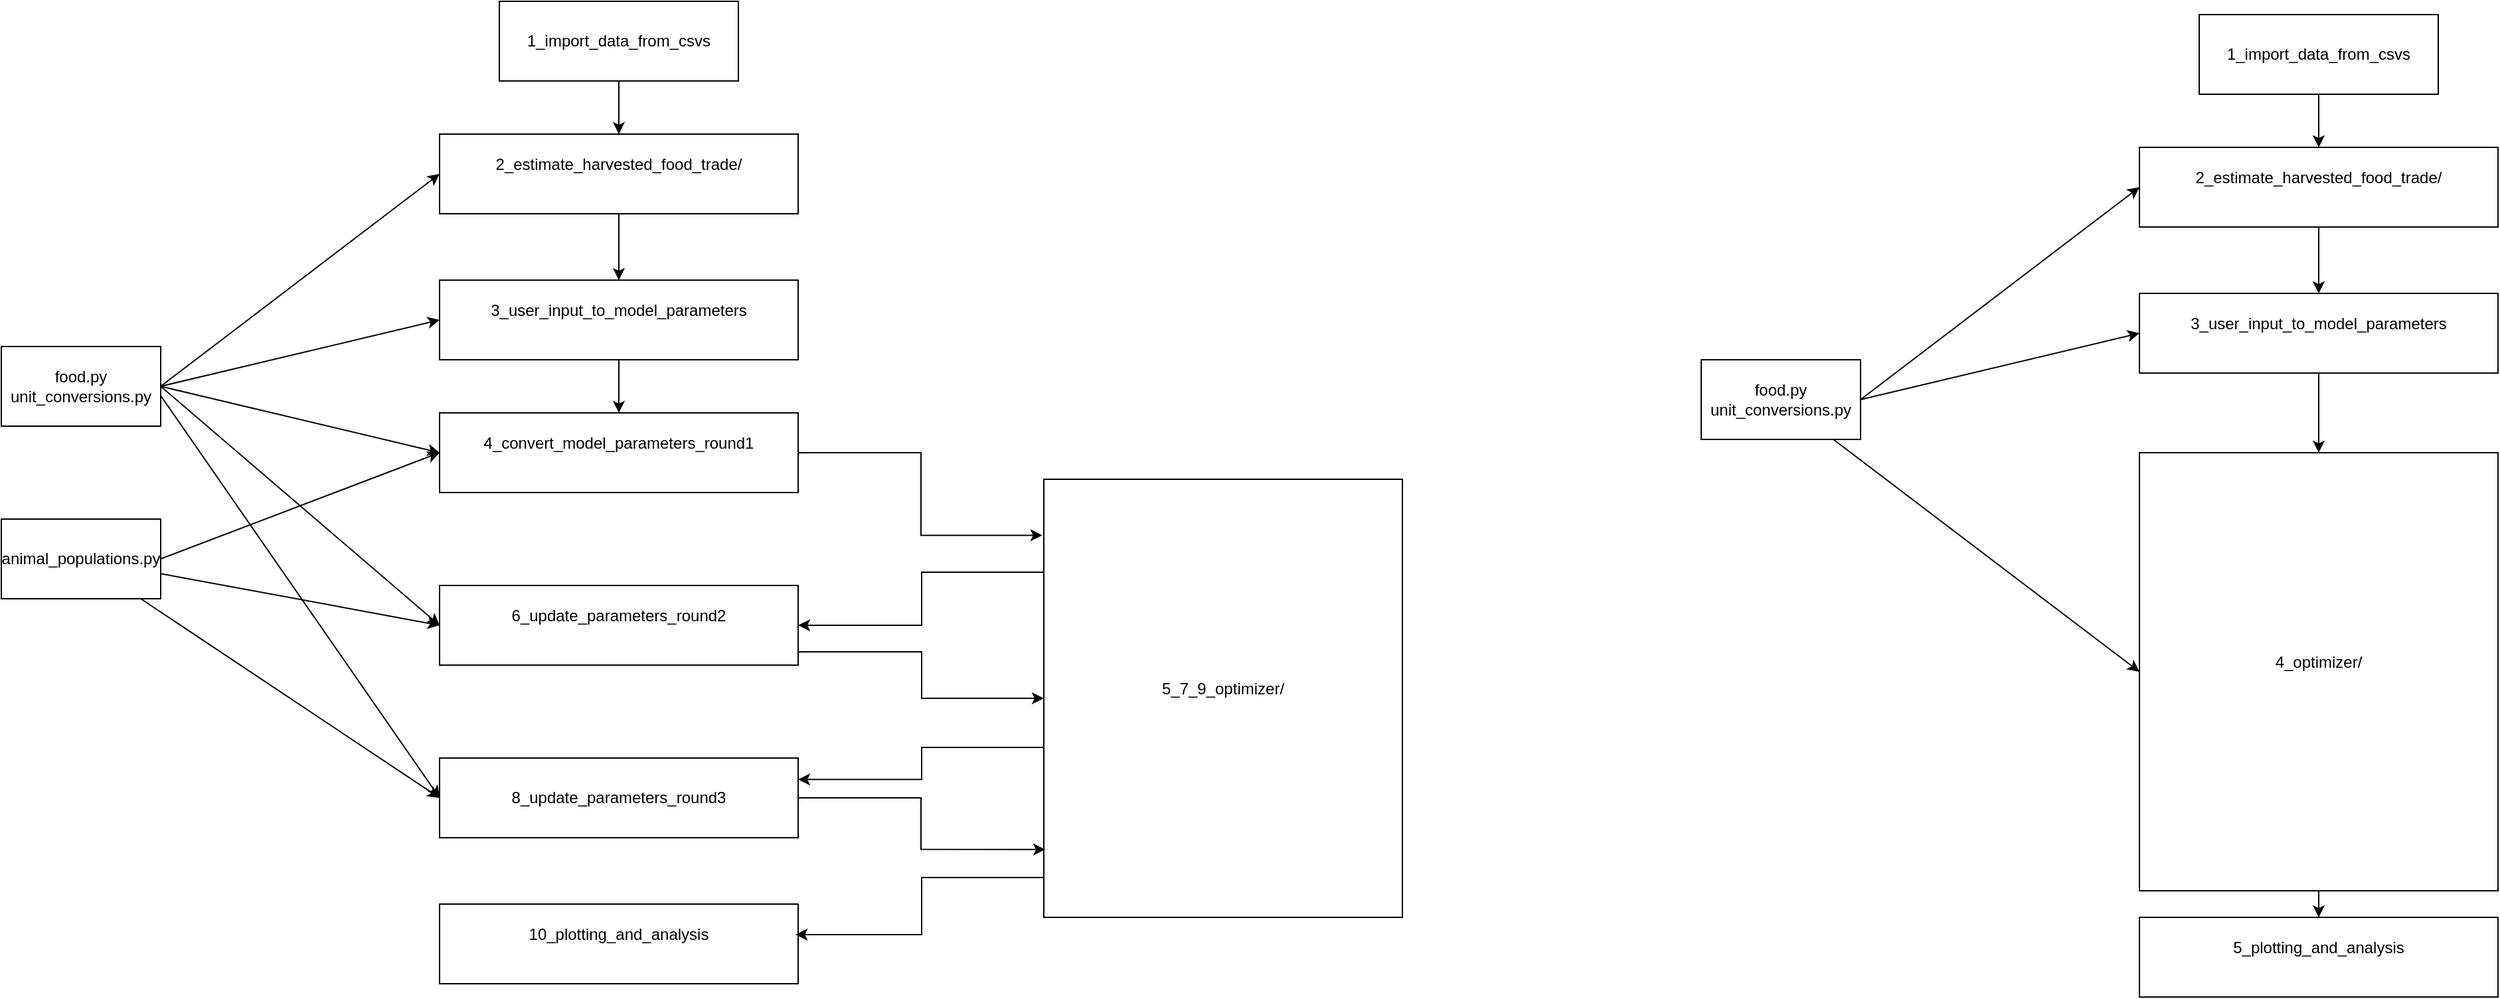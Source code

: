 <mxfile version="24.2.0" type="github">
  <diagram name="Page-1" id="-qEt1Q3mxvL5rQSE7Ek9">
    <mxGraphModel dx="1965" dy="921" grid="1" gridSize="10" guides="1" tooltips="1" connect="1" arrows="1" fold="1" page="1" pageScale="1" pageWidth="850" pageHeight="1100" math="0" shadow="0">
      <root>
        <mxCell id="0" />
        <mxCell id="1" parent="0" />
        <mxCell id="ny96K4tR1KGCHRrM-DeQ-23" style="edgeStyle=orthogonalEdgeStyle;rounded=0;orthogonalLoop=1;jettySize=auto;html=1;" edge="1" parent="1" source="ny96K4tR1KGCHRrM-DeQ-1" target="ny96K4tR1KGCHRrM-DeQ-2">
          <mxGeometry relative="1" as="geometry" />
        </mxCell>
        <mxCell id="ny96K4tR1KGCHRrM-DeQ-1" value="1_import_data_from_csvs" style="whiteSpace=wrap;html=1;" vertex="1" parent="1">
          <mxGeometry x="545" y="20" width="180" height="60" as="geometry" />
        </mxCell>
        <mxCell id="ny96K4tR1KGCHRrM-DeQ-20" style="edgeStyle=orthogonalEdgeStyle;rounded=0;orthogonalLoop=1;jettySize=auto;html=1;" edge="1" parent="1" source="ny96K4tR1KGCHRrM-DeQ-2" target="ny96K4tR1KGCHRrM-DeQ-3">
          <mxGeometry relative="1" as="geometry" />
        </mxCell>
        <mxCell id="ny96K4tR1KGCHRrM-DeQ-2" value="2_estimate_harvested_food_trade/&lt;div&gt;&lt;br/&gt;&lt;/div&gt;" style="whiteSpace=wrap;html=1;" vertex="1" parent="1">
          <mxGeometry x="500" y="120" width="270" height="60" as="geometry" />
        </mxCell>
        <mxCell id="ny96K4tR1KGCHRrM-DeQ-21" style="edgeStyle=orthogonalEdgeStyle;rounded=0;orthogonalLoop=1;jettySize=auto;html=1;" edge="1" parent="1" source="ny96K4tR1KGCHRrM-DeQ-3" target="ny96K4tR1KGCHRrM-DeQ-4">
          <mxGeometry relative="1" as="geometry" />
        </mxCell>
        <mxCell id="ny96K4tR1KGCHRrM-DeQ-3" value="3_user_input_to_model_parameters&lt;br&gt;&lt;div&gt;&lt;br&gt;&lt;/div&gt;" style="whiteSpace=wrap;html=1;" vertex="1" parent="1">
          <mxGeometry x="500" y="230" width="270" height="60" as="geometry" />
        </mxCell>
        <mxCell id="ny96K4tR1KGCHRrM-DeQ-4" value="4_convert_model_parameters_round1&lt;br&gt;&lt;div&gt;&lt;br&gt;&lt;/div&gt;" style="whiteSpace=wrap;html=1;" vertex="1" parent="1">
          <mxGeometry x="500" y="330" width="270" height="60" as="geometry" />
        </mxCell>
        <mxCell id="ny96K4tR1KGCHRrM-DeQ-11" style="edgeStyle=orthogonalEdgeStyle;rounded=0;orthogonalLoop=1;jettySize=auto;html=1;entryX=1;entryY=0.5;entryDx=0;entryDy=0;" edge="1" parent="1" source="ny96K4tR1KGCHRrM-DeQ-5" target="ny96K4tR1KGCHRrM-DeQ-7">
          <mxGeometry relative="1" as="geometry">
            <Array as="points">
              <mxPoint x="863" y="450" />
              <mxPoint x="863" y="490" />
            </Array>
          </mxGeometry>
        </mxCell>
        <mxCell id="ny96K4tR1KGCHRrM-DeQ-5" value="5_7_9_optimizer/&lt;br&gt;&lt;div&gt;&lt;br&gt;&lt;/div&gt;" style="whiteSpace=wrap;html=1;" vertex="1" parent="1">
          <mxGeometry x="955" y="380" width="270" height="330" as="geometry" />
        </mxCell>
        <mxCell id="ny96K4tR1KGCHRrM-DeQ-14" style="edgeStyle=orthogonalEdgeStyle;rounded=0;orthogonalLoop=1;jettySize=auto;html=1;entryX=0;entryY=0.5;entryDx=0;entryDy=0;" edge="1" parent="1" source="ny96K4tR1KGCHRrM-DeQ-7" target="ny96K4tR1KGCHRrM-DeQ-5">
          <mxGeometry relative="1" as="geometry">
            <mxPoint x="755" y="540" as="targetPoint" />
            <Array as="points">
              <mxPoint x="863" y="510" />
              <mxPoint x="863" y="545" />
            </Array>
          </mxGeometry>
        </mxCell>
        <mxCell id="ny96K4tR1KGCHRrM-DeQ-7" value="6_update_parameters_round2&lt;br&gt;&lt;div&gt;&lt;br&gt;&lt;/div&gt;" style="whiteSpace=wrap;html=1;" vertex="1" parent="1">
          <mxGeometry x="500" y="460" width="270" height="60" as="geometry" />
        </mxCell>
        <mxCell id="ny96K4tR1KGCHRrM-DeQ-8" value="8_update_parameters_round3" style="whiteSpace=wrap;html=1;" vertex="1" parent="1">
          <mxGeometry x="500" y="590" width="270" height="60" as="geometry" />
        </mxCell>
        <mxCell id="ny96K4tR1KGCHRrM-DeQ-13" style="edgeStyle=orthogonalEdgeStyle;rounded=0;orthogonalLoop=1;jettySize=auto;html=1;entryX=-0.004;entryY=0.128;entryDx=0;entryDy=0;entryPerimeter=0;" edge="1" parent="1" source="ny96K4tR1KGCHRrM-DeQ-4" target="ny96K4tR1KGCHRrM-DeQ-5">
          <mxGeometry relative="1" as="geometry" />
        </mxCell>
        <mxCell id="ny96K4tR1KGCHRrM-DeQ-16" style="edgeStyle=orthogonalEdgeStyle;rounded=0;orthogonalLoop=1;jettySize=auto;html=1;entryX=1;entryY=0.069;entryDx=0;entryDy=0;entryPerimeter=0;" edge="1" parent="1">
          <mxGeometry relative="1" as="geometry">
            <mxPoint x="955" y="606.9" as="sourcePoint" />
            <mxPoint x="770" y="606.14" as="targetPoint" />
            <Array as="points">
              <mxPoint x="955" y="582" />
              <mxPoint x="863" y="582" />
              <mxPoint x="863" y="606" />
            </Array>
          </mxGeometry>
        </mxCell>
        <mxCell id="ny96K4tR1KGCHRrM-DeQ-17" style="edgeStyle=orthogonalEdgeStyle;rounded=0;orthogonalLoop=1;jettySize=auto;html=1;entryX=0.004;entryY=0.845;entryDx=0;entryDy=0;entryPerimeter=0;" edge="1" parent="1" source="ny96K4tR1KGCHRrM-DeQ-8" target="ny96K4tR1KGCHRrM-DeQ-5">
          <mxGeometry relative="1" as="geometry" />
        </mxCell>
        <mxCell id="ny96K4tR1KGCHRrM-DeQ-18" value="10_plotting_and_analysis&lt;br&gt;&lt;div&gt;&lt;br&gt;&lt;/div&gt;" style="whiteSpace=wrap;html=1;" vertex="1" parent="1">
          <mxGeometry x="500" y="700" width="270" height="60" as="geometry" />
        </mxCell>
        <mxCell id="ny96K4tR1KGCHRrM-DeQ-22" style="edgeStyle=orthogonalEdgeStyle;rounded=0;orthogonalLoop=1;jettySize=auto;html=1;entryX=0.993;entryY=0.383;entryDx=0;entryDy=0;entryPerimeter=0;" edge="1" parent="1" source="ny96K4tR1KGCHRrM-DeQ-5" target="ny96K4tR1KGCHRrM-DeQ-18">
          <mxGeometry relative="1" as="geometry">
            <Array as="points">
              <mxPoint x="863" y="680" />
              <mxPoint x="863" y="723" />
            </Array>
          </mxGeometry>
        </mxCell>
        <mxCell id="ny96K4tR1KGCHRrM-DeQ-24" value="&lt;div&gt;food.py&lt;/div&gt;&lt;div&gt;unit_conversions.py&lt;br&gt;&lt;/div&gt;" style="rounded=0;whiteSpace=wrap;html=1;" vertex="1" parent="1">
          <mxGeometry x="170" y="280" width="120" height="60" as="geometry" />
        </mxCell>
        <mxCell id="ny96K4tR1KGCHRrM-DeQ-28" value="" style="endArrow=classic;html=1;rounded=0;entryX=0;entryY=0.5;entryDx=0;entryDy=0;exitX=1;exitY=0.5;exitDx=0;exitDy=0;" edge="1" parent="1" source="ny96K4tR1KGCHRrM-DeQ-24" target="ny96K4tR1KGCHRrM-DeQ-2">
          <mxGeometry width="50" height="50" relative="1" as="geometry">
            <mxPoint x="290" y="300" as="sourcePoint" />
            <mxPoint x="340" y="250" as="targetPoint" />
          </mxGeometry>
        </mxCell>
        <mxCell id="ny96K4tR1KGCHRrM-DeQ-29" value="" style="endArrow=classic;html=1;rounded=0;entryX=0;entryY=0.5;entryDx=0;entryDy=0;exitX=1;exitY=0.5;exitDx=0;exitDy=0;" edge="1" parent="1" source="ny96K4tR1KGCHRrM-DeQ-24" target="ny96K4tR1KGCHRrM-DeQ-3">
          <mxGeometry width="50" height="50" relative="1" as="geometry">
            <mxPoint x="290" y="300" as="sourcePoint" />
            <mxPoint x="340" y="260" as="targetPoint" />
          </mxGeometry>
        </mxCell>
        <mxCell id="ny96K4tR1KGCHRrM-DeQ-30" value="" style="endArrow=classic;html=1;rounded=0;exitX=1;exitY=0.5;exitDx=0;exitDy=0;entryX=0;entryY=0.5;entryDx=0;entryDy=0;" edge="1" parent="1" source="ny96K4tR1KGCHRrM-DeQ-24" target="ny96K4tR1KGCHRrM-DeQ-4">
          <mxGeometry width="50" height="50" relative="1" as="geometry">
            <mxPoint x="510" y="460" as="sourcePoint" />
            <mxPoint x="560" y="410" as="targetPoint" />
          </mxGeometry>
        </mxCell>
        <mxCell id="ny96K4tR1KGCHRrM-DeQ-31" value="" style="endArrow=classic;html=1;rounded=0;entryX=0;entryY=0.5;entryDx=0;entryDy=0;" edge="1" parent="1" target="ny96K4tR1KGCHRrM-DeQ-7">
          <mxGeometry width="50" height="50" relative="1" as="geometry">
            <mxPoint x="290" y="310" as="sourcePoint" />
            <mxPoint x="340" y="260" as="targetPoint" />
          </mxGeometry>
        </mxCell>
        <mxCell id="ny96K4tR1KGCHRrM-DeQ-32" value="" style="endArrow=classic;html=1;rounded=0;exitX=1;exitY=0.617;exitDx=0;exitDy=0;exitPerimeter=0;entryX=0;entryY=0.5;entryDx=0;entryDy=0;" edge="1" parent="1" source="ny96K4tR1KGCHRrM-DeQ-24" target="ny96K4tR1KGCHRrM-DeQ-8">
          <mxGeometry width="50" height="50" relative="1" as="geometry">
            <mxPoint x="300" y="260" as="sourcePoint" />
            <mxPoint x="350" y="210" as="targetPoint" />
          </mxGeometry>
        </mxCell>
        <mxCell id="ny96K4tR1KGCHRrM-DeQ-36" style="rounded=0;orthogonalLoop=1;jettySize=auto;html=1;entryX=0;entryY=0.5;entryDx=0;entryDy=0;" edge="1" parent="1" source="ny96K4tR1KGCHRrM-DeQ-34" target="ny96K4tR1KGCHRrM-DeQ-7">
          <mxGeometry relative="1" as="geometry" />
        </mxCell>
        <mxCell id="ny96K4tR1KGCHRrM-DeQ-37" style="rounded=0;orthogonalLoop=1;jettySize=auto;html=1;entryX=0;entryY=0.5;entryDx=0;entryDy=0;" edge="1" parent="1" source="ny96K4tR1KGCHRrM-DeQ-34" target="ny96K4tR1KGCHRrM-DeQ-8">
          <mxGeometry relative="1" as="geometry" />
        </mxCell>
        <mxCell id="ny96K4tR1KGCHRrM-DeQ-34" value="animal_populations.py" style="rounded=0;whiteSpace=wrap;html=1;" vertex="1" parent="1">
          <mxGeometry x="170" y="410" width="120" height="60" as="geometry" />
        </mxCell>
        <mxCell id="ny96K4tR1KGCHRrM-DeQ-35" value="" style="endArrow=classic;html=1;rounded=0;exitX=1;exitY=0.5;exitDx=0;exitDy=0;entryX=0;entryY=0.5;entryDx=0;entryDy=0;" edge="1" parent="1" source="ny96K4tR1KGCHRrM-DeQ-34" target="ny96K4tR1KGCHRrM-DeQ-4">
          <mxGeometry width="50" height="50" relative="1" as="geometry">
            <mxPoint x="340" y="440" as="sourcePoint" />
            <mxPoint x="390" y="390" as="targetPoint" />
          </mxGeometry>
        </mxCell>
        <mxCell id="ny96K4tR1KGCHRrM-DeQ-38" style="edgeStyle=orthogonalEdgeStyle;rounded=0;orthogonalLoop=1;jettySize=auto;html=1;" edge="1" parent="1" source="ny96K4tR1KGCHRrM-DeQ-39" target="ny96K4tR1KGCHRrM-DeQ-41">
          <mxGeometry relative="1" as="geometry" />
        </mxCell>
        <mxCell id="ny96K4tR1KGCHRrM-DeQ-39" value="1_import_data_from_csvs" style="whiteSpace=wrap;html=1;" vertex="1" parent="1">
          <mxGeometry x="1825" y="30" width="180" height="60" as="geometry" />
        </mxCell>
        <mxCell id="ny96K4tR1KGCHRrM-DeQ-40" style="edgeStyle=orthogonalEdgeStyle;rounded=0;orthogonalLoop=1;jettySize=auto;html=1;" edge="1" parent="1" source="ny96K4tR1KGCHRrM-DeQ-41" target="ny96K4tR1KGCHRrM-DeQ-43">
          <mxGeometry relative="1" as="geometry" />
        </mxCell>
        <mxCell id="ny96K4tR1KGCHRrM-DeQ-41" value="2_estimate_harvested_food_trade/&lt;div&gt;&lt;br/&gt;&lt;/div&gt;" style="whiteSpace=wrap;html=1;" vertex="1" parent="1">
          <mxGeometry x="1780" y="130" width="270" height="60" as="geometry" />
        </mxCell>
        <mxCell id="ny96K4tR1KGCHRrM-DeQ-42" style="edgeStyle=orthogonalEdgeStyle;rounded=0;orthogonalLoop=1;jettySize=auto;html=1;entryX=0.5;entryY=0;entryDx=0;entryDy=0;" edge="1" parent="1" source="ny96K4tR1KGCHRrM-DeQ-43" target="ny96K4tR1KGCHRrM-DeQ-46">
          <mxGeometry relative="1" as="geometry">
            <mxPoint x="1915" y="340" as="targetPoint" />
          </mxGeometry>
        </mxCell>
        <mxCell id="ny96K4tR1KGCHRrM-DeQ-43" value="3_user_input_to_model_parameters&lt;br&gt;&lt;div&gt;&lt;br&gt;&lt;/div&gt;" style="whiteSpace=wrap;html=1;" vertex="1" parent="1">
          <mxGeometry x="1780" y="240" width="270" height="60" as="geometry" />
        </mxCell>
        <mxCell id="ny96K4tR1KGCHRrM-DeQ-66" style="edgeStyle=orthogonalEdgeStyle;rounded=0;orthogonalLoop=1;jettySize=auto;html=1;exitX=0.5;exitY=1;exitDx=0;exitDy=0;" edge="1" parent="1" source="ny96K4tR1KGCHRrM-DeQ-46" target="ny96K4tR1KGCHRrM-DeQ-53">
          <mxGeometry relative="1" as="geometry" />
        </mxCell>
        <mxCell id="ny96K4tR1KGCHRrM-DeQ-46" value="4_optimizer/&lt;br&gt;&lt;div&gt;&lt;br&gt;&lt;/div&gt;" style="whiteSpace=wrap;html=1;" vertex="1" parent="1">
          <mxGeometry x="1780" y="360" width="270" height="330" as="geometry" />
        </mxCell>
        <mxCell id="ny96K4tR1KGCHRrM-DeQ-53" value="5_plotting_and_analysis&lt;br&gt;&lt;div&gt;&lt;br&gt;&lt;/div&gt;" style="whiteSpace=wrap;html=1;" vertex="1" parent="1">
          <mxGeometry x="1780" y="710" width="270" height="60" as="geometry" />
        </mxCell>
        <mxCell id="ny96K4tR1KGCHRrM-DeQ-65" style="rounded=0;orthogonalLoop=1;jettySize=auto;html=1;entryX=0;entryY=0.5;entryDx=0;entryDy=0;" edge="1" parent="1" source="ny96K4tR1KGCHRrM-DeQ-55" target="ny96K4tR1KGCHRrM-DeQ-46">
          <mxGeometry relative="1" as="geometry" />
        </mxCell>
        <mxCell id="ny96K4tR1KGCHRrM-DeQ-55" value="&lt;div&gt;food.py&lt;/div&gt;&lt;div&gt;unit_conversions.py&lt;br&gt;&lt;/div&gt;" style="rounded=0;whiteSpace=wrap;html=1;" vertex="1" parent="1">
          <mxGeometry x="1450" y="290" width="120" height="60" as="geometry" />
        </mxCell>
        <mxCell id="ny96K4tR1KGCHRrM-DeQ-56" value="" style="endArrow=classic;html=1;rounded=0;entryX=0;entryY=0.5;entryDx=0;entryDy=0;exitX=1;exitY=0.5;exitDx=0;exitDy=0;" edge="1" parent="1" source="ny96K4tR1KGCHRrM-DeQ-55" target="ny96K4tR1KGCHRrM-DeQ-41">
          <mxGeometry width="50" height="50" relative="1" as="geometry">
            <mxPoint x="1570" y="310" as="sourcePoint" />
            <mxPoint x="1620" y="260" as="targetPoint" />
          </mxGeometry>
        </mxCell>
        <mxCell id="ny96K4tR1KGCHRrM-DeQ-57" value="" style="endArrow=classic;html=1;rounded=0;entryX=0;entryY=0.5;entryDx=0;entryDy=0;exitX=1;exitY=0.5;exitDx=0;exitDy=0;" edge="1" parent="1" source="ny96K4tR1KGCHRrM-DeQ-55" target="ny96K4tR1KGCHRrM-DeQ-43">
          <mxGeometry width="50" height="50" relative="1" as="geometry">
            <mxPoint x="1570" y="310" as="sourcePoint" />
            <mxPoint x="1620" y="270" as="targetPoint" />
          </mxGeometry>
        </mxCell>
      </root>
    </mxGraphModel>
  </diagram>
</mxfile>
